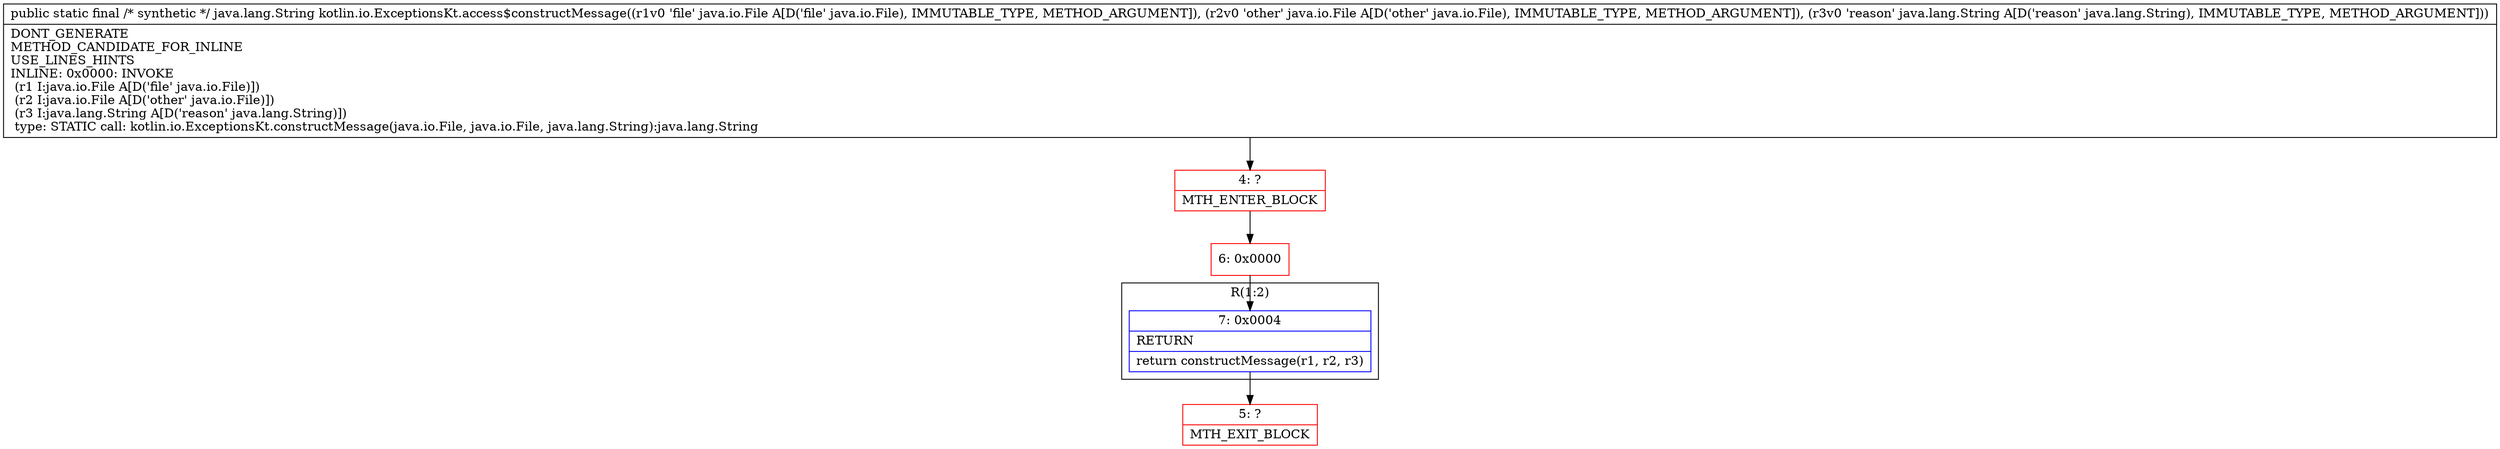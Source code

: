 digraph "CFG forkotlin.io.ExceptionsKt.access$constructMessage(Ljava\/io\/File;Ljava\/io\/File;Ljava\/lang\/String;)Ljava\/lang\/String;" {
subgraph cluster_Region_1892289844 {
label = "R(1:2)";
node [shape=record,color=blue];
Node_7 [shape=record,label="{7\:\ 0x0004|RETURN\l|return constructMessage(r1, r2, r3)\l}"];
}
Node_4 [shape=record,color=red,label="{4\:\ ?|MTH_ENTER_BLOCK\l}"];
Node_6 [shape=record,color=red,label="{6\:\ 0x0000}"];
Node_5 [shape=record,color=red,label="{5\:\ ?|MTH_EXIT_BLOCK\l}"];
MethodNode[shape=record,label="{public static final \/* synthetic *\/ java.lang.String kotlin.io.ExceptionsKt.access$constructMessage((r1v0 'file' java.io.File A[D('file' java.io.File), IMMUTABLE_TYPE, METHOD_ARGUMENT]), (r2v0 'other' java.io.File A[D('other' java.io.File), IMMUTABLE_TYPE, METHOD_ARGUMENT]), (r3v0 'reason' java.lang.String A[D('reason' java.lang.String), IMMUTABLE_TYPE, METHOD_ARGUMENT]))  | DONT_GENERATE\lMETHOD_CANDIDATE_FOR_INLINE\lUSE_LINES_HINTS\lINLINE: 0x0000: INVOKE  \l  (r1 I:java.io.File A[D('file' java.io.File)])\l  (r2 I:java.io.File A[D('other' java.io.File)])\l  (r3 I:java.lang.String A[D('reason' java.lang.String)])\l type: STATIC call: kotlin.io.ExceptionsKt.constructMessage(java.io.File, java.io.File, java.lang.String):java.lang.String\l}"];
MethodNode -> Node_4;Node_7 -> Node_5;
Node_4 -> Node_6;
Node_6 -> Node_7;
}

